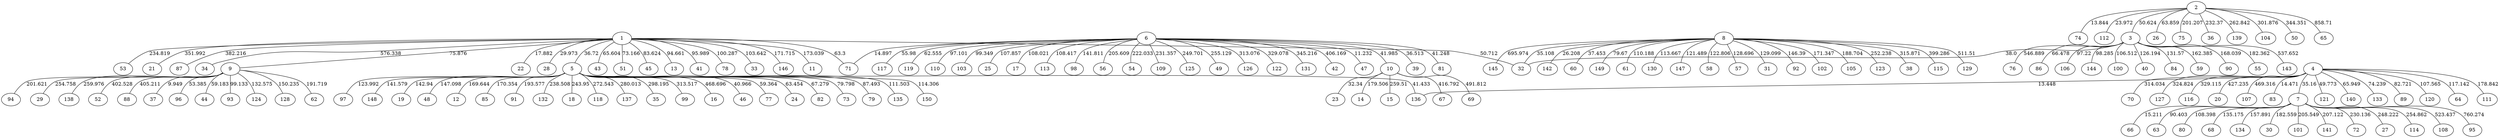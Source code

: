 graph x {
9 -- 37[label=9.949];
6 -- 47[label=11.232];
4 -- 136[label=13.448];
2 -- 74[label=13.844];
4 -- 83[label=14.471];
6 -- 71[label=14.897];
7 -- 66[label=15.211];
1 -- 22[label=17.882];
2 -- 112[label=23.972];
8 -- 142[label=26.208];
1 -- 28[label=29.973];
10 -- 23[label=32.34];
8 -- 32[label=35.108];
4 -- 7[label=35.16];
6 -- 39[label=36.513];
1 -- 5[label=36.72];
8 -- 60[label=37.453];
3 -- 32[label=38.0];
5 -- 46[label=40.966];
6 -- 81[label=41.248];
5 -- 136[label=41.433];
6 -- 10[label=41.985];
4 -- 121[label=49.773];
2 -- 3[label=50.624];
1 -- 32[label=50.712];
9 -- 96[label=53.385];
6 -- 117[label=55.98];
9 -- 44[label=59.183];
5 -- 77[label=59.364];
6 -- 119[label=62.555];
1 -- 71[label=63.3];
5 -- 24[label=63.454];
2 -- 26[label=63.859];
1 -- 43[label=65.604];
4 -- 140[label=65.949];
3 -- 86[label=66.478];
5 -- 82[label=67.279];
1 -- 51[label=73.166];
4 -- 133[label=74.239];
1 -- 9[label=75.876];
8 -- 149[label=79.67];
5 -- 73[label=79.798];
4 -- 89[label=82.721];
1 -- 45[label=83.624];
5 -- 79[label=87.493];
7 -- 63[label=90.403];
1 -- 13[label=94.661];
1 -- 41[label=95.989];
6 -- 110[label=97.101];
3 -- 106[label=97.22];
3 -- 144[label=98.285];
9 -- 93[label=99.133];
6 -- 103[label=99.349];
1 -- 78[label=100.287];
1 -- 33[label=103.642];
3 -- 100[label=106.512];
4 -- 120[label=107.565];
6 -- 25[label=107.857];
6 -- 17[label=108.021];
7 -- 80[label=108.398];
6 -- 113[label=108.417];
8 -- 61[label=110.188];
5 -- 135[label=111.503];
8 -- 130[label=113.667];
5 -- 150[label=114.306];
4 -- 64[label=117.142];
8 -- 147[label=121.489];
8 -- 58[label=122.806];
5 -- 97[label=123.992];
3 -- 40[label=126.194];
8 -- 57[label=128.696];
8 -- 31[label=129.099];
3 -- 84[label=131.57];
9 -- 124[label=132.575];
7 -- 68[label=135.175];
5 -- 148[label=141.579];
6 -- 98[label=141.811];
5 -- 19[label=142.94];
8 -- 92[label=146.39];
5 -- 48[label=147.098];
9 -- 128[label=150.235];
7 -- 134[label=157.891];
3 -- 59[label=162.385];
3 -- 90[label=168.039];
5 -- 12[label=169.644];
5 -- 85[label=170.354];
8 -- 102[label=171.347];
1 -- 146[label=171.715];
1 -- 11[label=173.039];
4 -- 111[label=178.842];
10 -- 14[label=179.506];
3 -- 55[label=182.362];
7 -- 30[label=182.559];
8 -- 105[label=188.704];
9 -- 62[label=191.719];
5 -- 91[label=193.577];
2 -- 75[label=201.207];
9 -- 94[label=201.621];
7 -- 101[label=205.549];
6 -- 56[label=205.609];
7 -- 141[label=207.122];
6 -- 54[label=222.033];
7 -- 72[label=230.136];
6 -- 109[label=231.357];
2 -- 36[label=232.37];
1 -- 53[label=234.819];
5 -- 132[label=238.508];
5 -- 18[label=243.95];
7 -- 27[label=248.222];
6 -- 125[label=249.701];
8 -- 123[label=252.238];
9 -- 29[label=254.758];
7 -- 114[label=254.862];
6 -- 49[label=255.129];
10 -- 15[label=259.51];
9 -- 138[label=259.976];
2 -- 139[label=262.842];
5 -- 118[label=272.543];
5 -- 137[label=280.013];
5 -- 35[label=298.195];
2 -- 104[label=301.876];
6 -- 126[label=313.076];
5 -- 99[label=313.517];
4 -- 70[label=314.034];
8 -- 38[label=315.871];
4 -- 127[label=324.824];
6 -- 122[label=329.078];
4 -- 116[label=329.115];
2 -- 50[label=344.351];
6 -- 131[label=345.216];
1 -- 21[label=351.992];
1 -- 87[label=382.216];
8 -- 115[label=399.286];
9 -- 52[label=402.528];
9 -- 88[label=405.211];
6 -- 42[label=406.169];
10 -- 67[label=416.792];
4 -- 20[label=427.235];
5 -- 16[label=468.696];
4 -- 107[label=469.316];
10 -- 69[label=491.812];
8 -- 129[label=511.51];
7 -- 108[label=523.437];
3 -- 143[label=537.652];
3 -- 76[label=546.889];
1 -- 34[label=576.338];
8 -- 145[label=695.974];
7 -- 95[label=760.274];
2 -- 65[label=858.71];
}